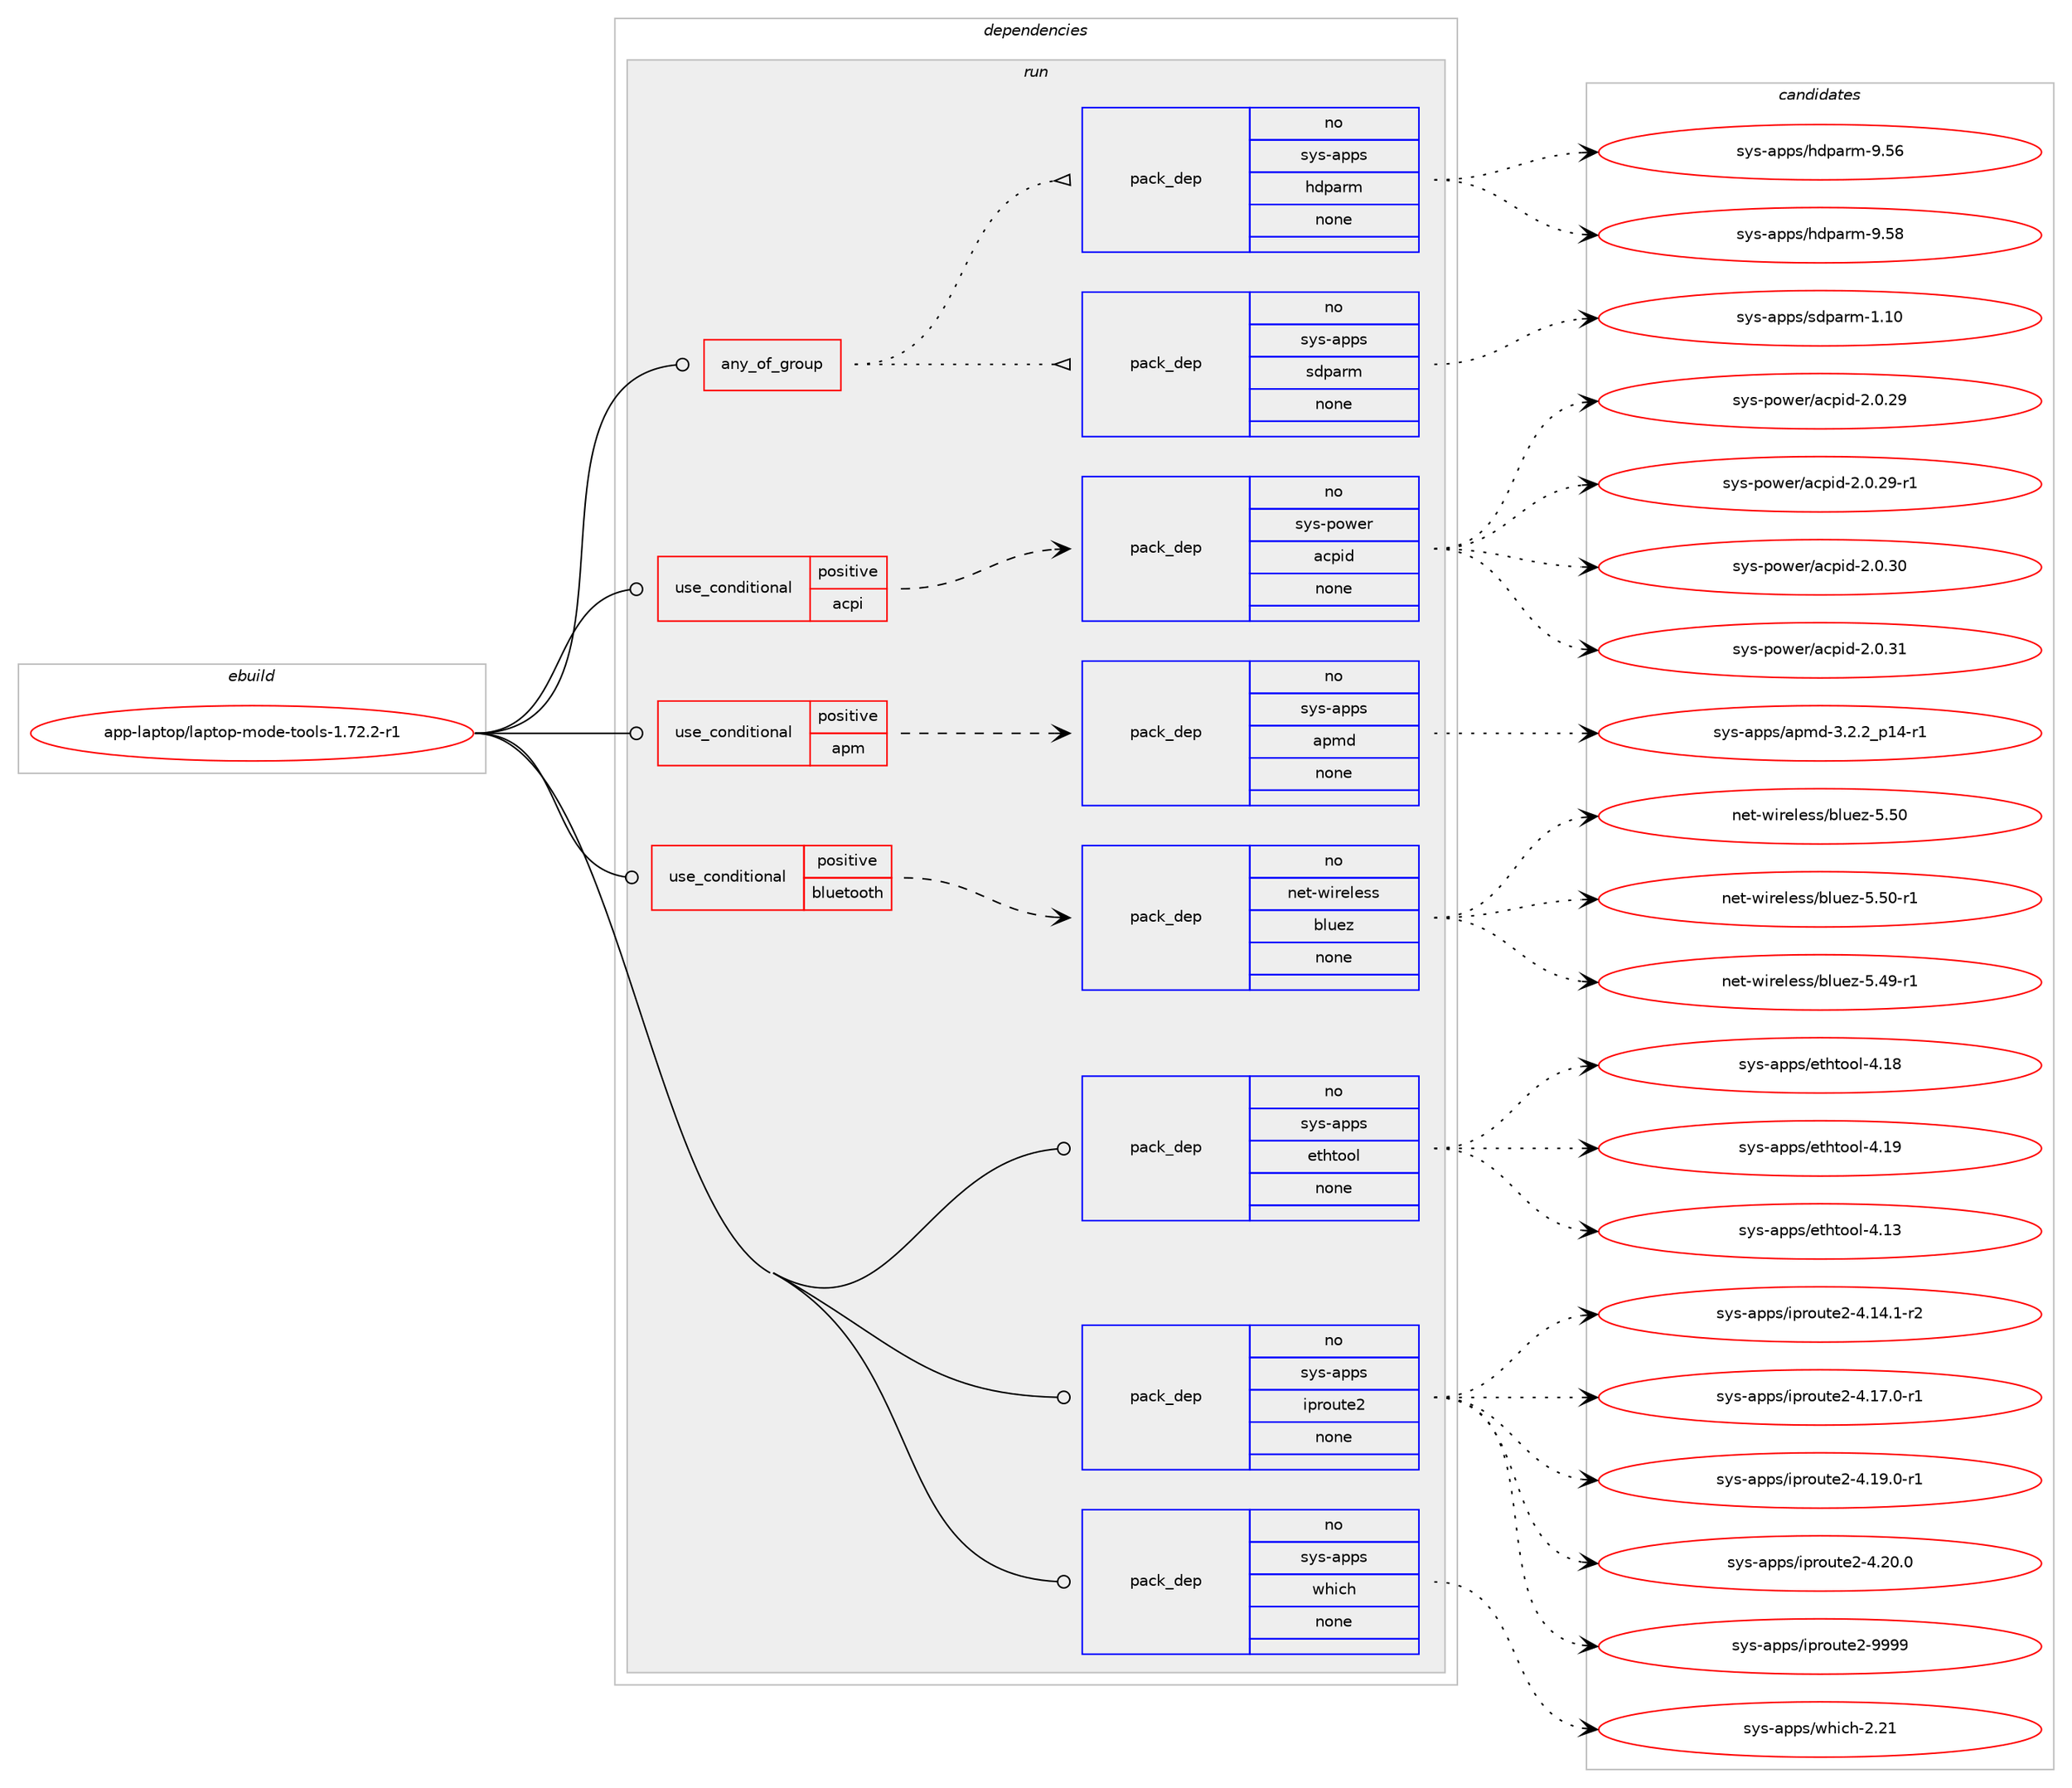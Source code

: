 digraph prolog {

# *************
# Graph options
# *************

newrank=true;
concentrate=true;
compound=true;
graph [rankdir=LR,fontname=Helvetica,fontsize=10,ranksep=1.5];#, ranksep=2.5, nodesep=0.2];
edge  [arrowhead=vee];
node  [fontname=Helvetica,fontsize=10];

# **********
# The ebuild
# **********

subgraph cluster_leftcol {
color=gray;
rank=same;
label=<<i>ebuild</i>>;
id [label="app-laptop/laptop-mode-tools-1.72.2-r1", color=red, width=4, href="../app-laptop/laptop-mode-tools-1.72.2-r1.svg"];
}

# ****************
# The dependencies
# ****************

subgraph cluster_midcol {
color=gray;
label=<<i>dependencies</i>>;
subgraph cluster_compile {
fillcolor="#eeeeee";
style=filled;
label=<<i>compile</i>>;
}
subgraph cluster_compileandrun {
fillcolor="#eeeeee";
style=filled;
label=<<i>compile and run</i>>;
}
subgraph cluster_run {
fillcolor="#eeeeee";
style=filled;
label=<<i>run</i>>;
subgraph any19636 {
dependency1296599 [label=<<TABLE BORDER="0" CELLBORDER="1" CELLSPACING="0" CELLPADDING="4"><TR><TD CELLPADDING="10">any_of_group</TD></TR></TABLE>>, shape=none, color=red];subgraph pack923548 {
dependency1296600 [label=<<TABLE BORDER="0" CELLBORDER="1" CELLSPACING="0" CELLPADDING="4" WIDTH="220"><TR><TD ROWSPAN="6" CELLPADDING="30">pack_dep</TD></TR><TR><TD WIDTH="110">no</TD></TR><TR><TD>sys-apps</TD></TR><TR><TD>sdparm</TD></TR><TR><TD>none</TD></TR><TR><TD></TD></TR></TABLE>>, shape=none, color=blue];
}
dependency1296599:e -> dependency1296600:w [weight=20,style="dotted",arrowhead="oinv"];
subgraph pack923549 {
dependency1296601 [label=<<TABLE BORDER="0" CELLBORDER="1" CELLSPACING="0" CELLPADDING="4" WIDTH="220"><TR><TD ROWSPAN="6" CELLPADDING="30">pack_dep</TD></TR><TR><TD WIDTH="110">no</TD></TR><TR><TD>sys-apps</TD></TR><TR><TD>hdparm</TD></TR><TR><TD>none</TD></TR><TR><TD></TD></TR></TABLE>>, shape=none, color=blue];
}
dependency1296599:e -> dependency1296601:w [weight=20,style="dotted",arrowhead="oinv"];
}
id:e -> dependency1296599:w [weight=20,style="solid",arrowhead="odot"];
subgraph cond352873 {
dependency1296602 [label=<<TABLE BORDER="0" CELLBORDER="1" CELLSPACING="0" CELLPADDING="4"><TR><TD ROWSPAN="3" CELLPADDING="10">use_conditional</TD></TR><TR><TD>positive</TD></TR><TR><TD>acpi</TD></TR></TABLE>>, shape=none, color=red];
subgraph pack923550 {
dependency1296603 [label=<<TABLE BORDER="0" CELLBORDER="1" CELLSPACING="0" CELLPADDING="4" WIDTH="220"><TR><TD ROWSPAN="6" CELLPADDING="30">pack_dep</TD></TR><TR><TD WIDTH="110">no</TD></TR><TR><TD>sys-power</TD></TR><TR><TD>acpid</TD></TR><TR><TD>none</TD></TR><TR><TD></TD></TR></TABLE>>, shape=none, color=blue];
}
dependency1296602:e -> dependency1296603:w [weight=20,style="dashed",arrowhead="vee"];
}
id:e -> dependency1296602:w [weight=20,style="solid",arrowhead="odot"];
subgraph cond352874 {
dependency1296604 [label=<<TABLE BORDER="0" CELLBORDER="1" CELLSPACING="0" CELLPADDING="4"><TR><TD ROWSPAN="3" CELLPADDING="10">use_conditional</TD></TR><TR><TD>positive</TD></TR><TR><TD>apm</TD></TR></TABLE>>, shape=none, color=red];
subgraph pack923551 {
dependency1296605 [label=<<TABLE BORDER="0" CELLBORDER="1" CELLSPACING="0" CELLPADDING="4" WIDTH="220"><TR><TD ROWSPAN="6" CELLPADDING="30">pack_dep</TD></TR><TR><TD WIDTH="110">no</TD></TR><TR><TD>sys-apps</TD></TR><TR><TD>apmd</TD></TR><TR><TD>none</TD></TR><TR><TD></TD></TR></TABLE>>, shape=none, color=blue];
}
dependency1296604:e -> dependency1296605:w [weight=20,style="dashed",arrowhead="vee"];
}
id:e -> dependency1296604:w [weight=20,style="solid",arrowhead="odot"];
subgraph cond352875 {
dependency1296606 [label=<<TABLE BORDER="0" CELLBORDER="1" CELLSPACING="0" CELLPADDING="4"><TR><TD ROWSPAN="3" CELLPADDING="10">use_conditional</TD></TR><TR><TD>positive</TD></TR><TR><TD>bluetooth</TD></TR></TABLE>>, shape=none, color=red];
subgraph pack923552 {
dependency1296607 [label=<<TABLE BORDER="0" CELLBORDER="1" CELLSPACING="0" CELLPADDING="4" WIDTH="220"><TR><TD ROWSPAN="6" CELLPADDING="30">pack_dep</TD></TR><TR><TD WIDTH="110">no</TD></TR><TR><TD>net-wireless</TD></TR><TR><TD>bluez</TD></TR><TR><TD>none</TD></TR><TR><TD></TD></TR></TABLE>>, shape=none, color=blue];
}
dependency1296606:e -> dependency1296607:w [weight=20,style="dashed",arrowhead="vee"];
}
id:e -> dependency1296606:w [weight=20,style="solid",arrowhead="odot"];
subgraph pack923553 {
dependency1296608 [label=<<TABLE BORDER="0" CELLBORDER="1" CELLSPACING="0" CELLPADDING="4" WIDTH="220"><TR><TD ROWSPAN="6" CELLPADDING="30">pack_dep</TD></TR><TR><TD WIDTH="110">no</TD></TR><TR><TD>sys-apps</TD></TR><TR><TD>ethtool</TD></TR><TR><TD>none</TD></TR><TR><TD></TD></TR></TABLE>>, shape=none, color=blue];
}
id:e -> dependency1296608:w [weight=20,style="solid",arrowhead="odot"];
subgraph pack923554 {
dependency1296609 [label=<<TABLE BORDER="0" CELLBORDER="1" CELLSPACING="0" CELLPADDING="4" WIDTH="220"><TR><TD ROWSPAN="6" CELLPADDING="30">pack_dep</TD></TR><TR><TD WIDTH="110">no</TD></TR><TR><TD>sys-apps</TD></TR><TR><TD>iproute2</TD></TR><TR><TD>none</TD></TR><TR><TD></TD></TR></TABLE>>, shape=none, color=blue];
}
id:e -> dependency1296609:w [weight=20,style="solid",arrowhead="odot"];
subgraph pack923555 {
dependency1296610 [label=<<TABLE BORDER="0" CELLBORDER="1" CELLSPACING="0" CELLPADDING="4" WIDTH="220"><TR><TD ROWSPAN="6" CELLPADDING="30">pack_dep</TD></TR><TR><TD WIDTH="110">no</TD></TR><TR><TD>sys-apps</TD></TR><TR><TD>which</TD></TR><TR><TD>none</TD></TR><TR><TD></TD></TR></TABLE>>, shape=none, color=blue];
}
id:e -> dependency1296610:w [weight=20,style="solid",arrowhead="odot"];
}
}

# **************
# The candidates
# **************

subgraph cluster_choices {
rank=same;
color=gray;
label=<<i>candidates</i>>;

subgraph choice923548 {
color=black;
nodesep=1;
choice115121115459711211211547115100112971141094549464948 [label="sys-apps/sdparm-1.10", color=red, width=4,href="../sys-apps/sdparm-1.10.svg"];
dependency1296600:e -> choice115121115459711211211547115100112971141094549464948:w [style=dotted,weight="100"];
}
subgraph choice923549 {
color=black;
nodesep=1;
choice115121115459711211211547104100112971141094557465354 [label="sys-apps/hdparm-9.56", color=red, width=4,href="../sys-apps/hdparm-9.56.svg"];
choice115121115459711211211547104100112971141094557465356 [label="sys-apps/hdparm-9.58", color=red, width=4,href="../sys-apps/hdparm-9.58.svg"];
dependency1296601:e -> choice115121115459711211211547104100112971141094557465354:w [style=dotted,weight="100"];
dependency1296601:e -> choice115121115459711211211547104100112971141094557465356:w [style=dotted,weight="100"];
}
subgraph choice923550 {
color=black;
nodesep=1;
choice1151211154511211111910111447979911210510045504648465057 [label="sys-power/acpid-2.0.29", color=red, width=4,href="../sys-power/acpid-2.0.29.svg"];
choice11512111545112111119101114479799112105100455046484650574511449 [label="sys-power/acpid-2.0.29-r1", color=red, width=4,href="../sys-power/acpid-2.0.29-r1.svg"];
choice1151211154511211111910111447979911210510045504648465148 [label="sys-power/acpid-2.0.30", color=red, width=4,href="../sys-power/acpid-2.0.30.svg"];
choice1151211154511211111910111447979911210510045504648465149 [label="sys-power/acpid-2.0.31", color=red, width=4,href="../sys-power/acpid-2.0.31.svg"];
dependency1296603:e -> choice1151211154511211111910111447979911210510045504648465057:w [style=dotted,weight="100"];
dependency1296603:e -> choice11512111545112111119101114479799112105100455046484650574511449:w [style=dotted,weight="100"];
dependency1296603:e -> choice1151211154511211111910111447979911210510045504648465148:w [style=dotted,weight="100"];
dependency1296603:e -> choice1151211154511211111910111447979911210510045504648465149:w [style=dotted,weight="100"];
}
subgraph choice923551 {
color=black;
nodesep=1;
choice115121115459711211211547971121091004551465046509511249524511449 [label="sys-apps/apmd-3.2.2_p14-r1", color=red, width=4,href="../sys-apps/apmd-3.2.2_p14-r1.svg"];
dependency1296605:e -> choice115121115459711211211547971121091004551465046509511249524511449:w [style=dotted,weight="100"];
}
subgraph choice923552 {
color=black;
nodesep=1;
choice11010111645119105114101108101115115479810811710112245534652574511449 [label="net-wireless/bluez-5.49-r1", color=red, width=4,href="../net-wireless/bluez-5.49-r1.svg"];
choice1101011164511910511410110810111511547981081171011224553465348 [label="net-wireless/bluez-5.50", color=red, width=4,href="../net-wireless/bluez-5.50.svg"];
choice11010111645119105114101108101115115479810811710112245534653484511449 [label="net-wireless/bluez-5.50-r1", color=red, width=4,href="../net-wireless/bluez-5.50-r1.svg"];
dependency1296607:e -> choice11010111645119105114101108101115115479810811710112245534652574511449:w [style=dotted,weight="100"];
dependency1296607:e -> choice1101011164511910511410110810111511547981081171011224553465348:w [style=dotted,weight="100"];
dependency1296607:e -> choice11010111645119105114101108101115115479810811710112245534653484511449:w [style=dotted,weight="100"];
}
subgraph choice923553 {
color=black;
nodesep=1;
choice1151211154597112112115471011161041161111111084552464951 [label="sys-apps/ethtool-4.13", color=red, width=4,href="../sys-apps/ethtool-4.13.svg"];
choice1151211154597112112115471011161041161111111084552464956 [label="sys-apps/ethtool-4.18", color=red, width=4,href="../sys-apps/ethtool-4.18.svg"];
choice1151211154597112112115471011161041161111111084552464957 [label="sys-apps/ethtool-4.19", color=red, width=4,href="../sys-apps/ethtool-4.19.svg"];
dependency1296608:e -> choice1151211154597112112115471011161041161111111084552464951:w [style=dotted,weight="100"];
dependency1296608:e -> choice1151211154597112112115471011161041161111111084552464956:w [style=dotted,weight="100"];
dependency1296608:e -> choice1151211154597112112115471011161041161111111084552464957:w [style=dotted,weight="100"];
}
subgraph choice923554 {
color=black;
nodesep=1;
choice11512111545971121121154710511211411111711610150455246495246494511450 [label="sys-apps/iproute2-4.14.1-r2", color=red, width=4,href="../sys-apps/iproute2-4.14.1-r2.svg"];
choice11512111545971121121154710511211411111711610150455246495546484511449 [label="sys-apps/iproute2-4.17.0-r1", color=red, width=4,href="../sys-apps/iproute2-4.17.0-r1.svg"];
choice11512111545971121121154710511211411111711610150455246495746484511449 [label="sys-apps/iproute2-4.19.0-r1", color=red, width=4,href="../sys-apps/iproute2-4.19.0-r1.svg"];
choice1151211154597112112115471051121141111171161015045524650484648 [label="sys-apps/iproute2-4.20.0", color=red, width=4,href="../sys-apps/iproute2-4.20.0.svg"];
choice115121115459711211211547105112114111117116101504557575757 [label="sys-apps/iproute2-9999", color=red, width=4,href="../sys-apps/iproute2-9999.svg"];
dependency1296609:e -> choice11512111545971121121154710511211411111711610150455246495246494511450:w [style=dotted,weight="100"];
dependency1296609:e -> choice11512111545971121121154710511211411111711610150455246495546484511449:w [style=dotted,weight="100"];
dependency1296609:e -> choice11512111545971121121154710511211411111711610150455246495746484511449:w [style=dotted,weight="100"];
dependency1296609:e -> choice1151211154597112112115471051121141111171161015045524650484648:w [style=dotted,weight="100"];
dependency1296609:e -> choice115121115459711211211547105112114111117116101504557575757:w [style=dotted,weight="100"];
}
subgraph choice923555 {
color=black;
nodesep=1;
choice115121115459711211211547119104105991044550465049 [label="sys-apps/which-2.21", color=red, width=4,href="../sys-apps/which-2.21.svg"];
dependency1296610:e -> choice115121115459711211211547119104105991044550465049:w [style=dotted,weight="100"];
}
}

}

